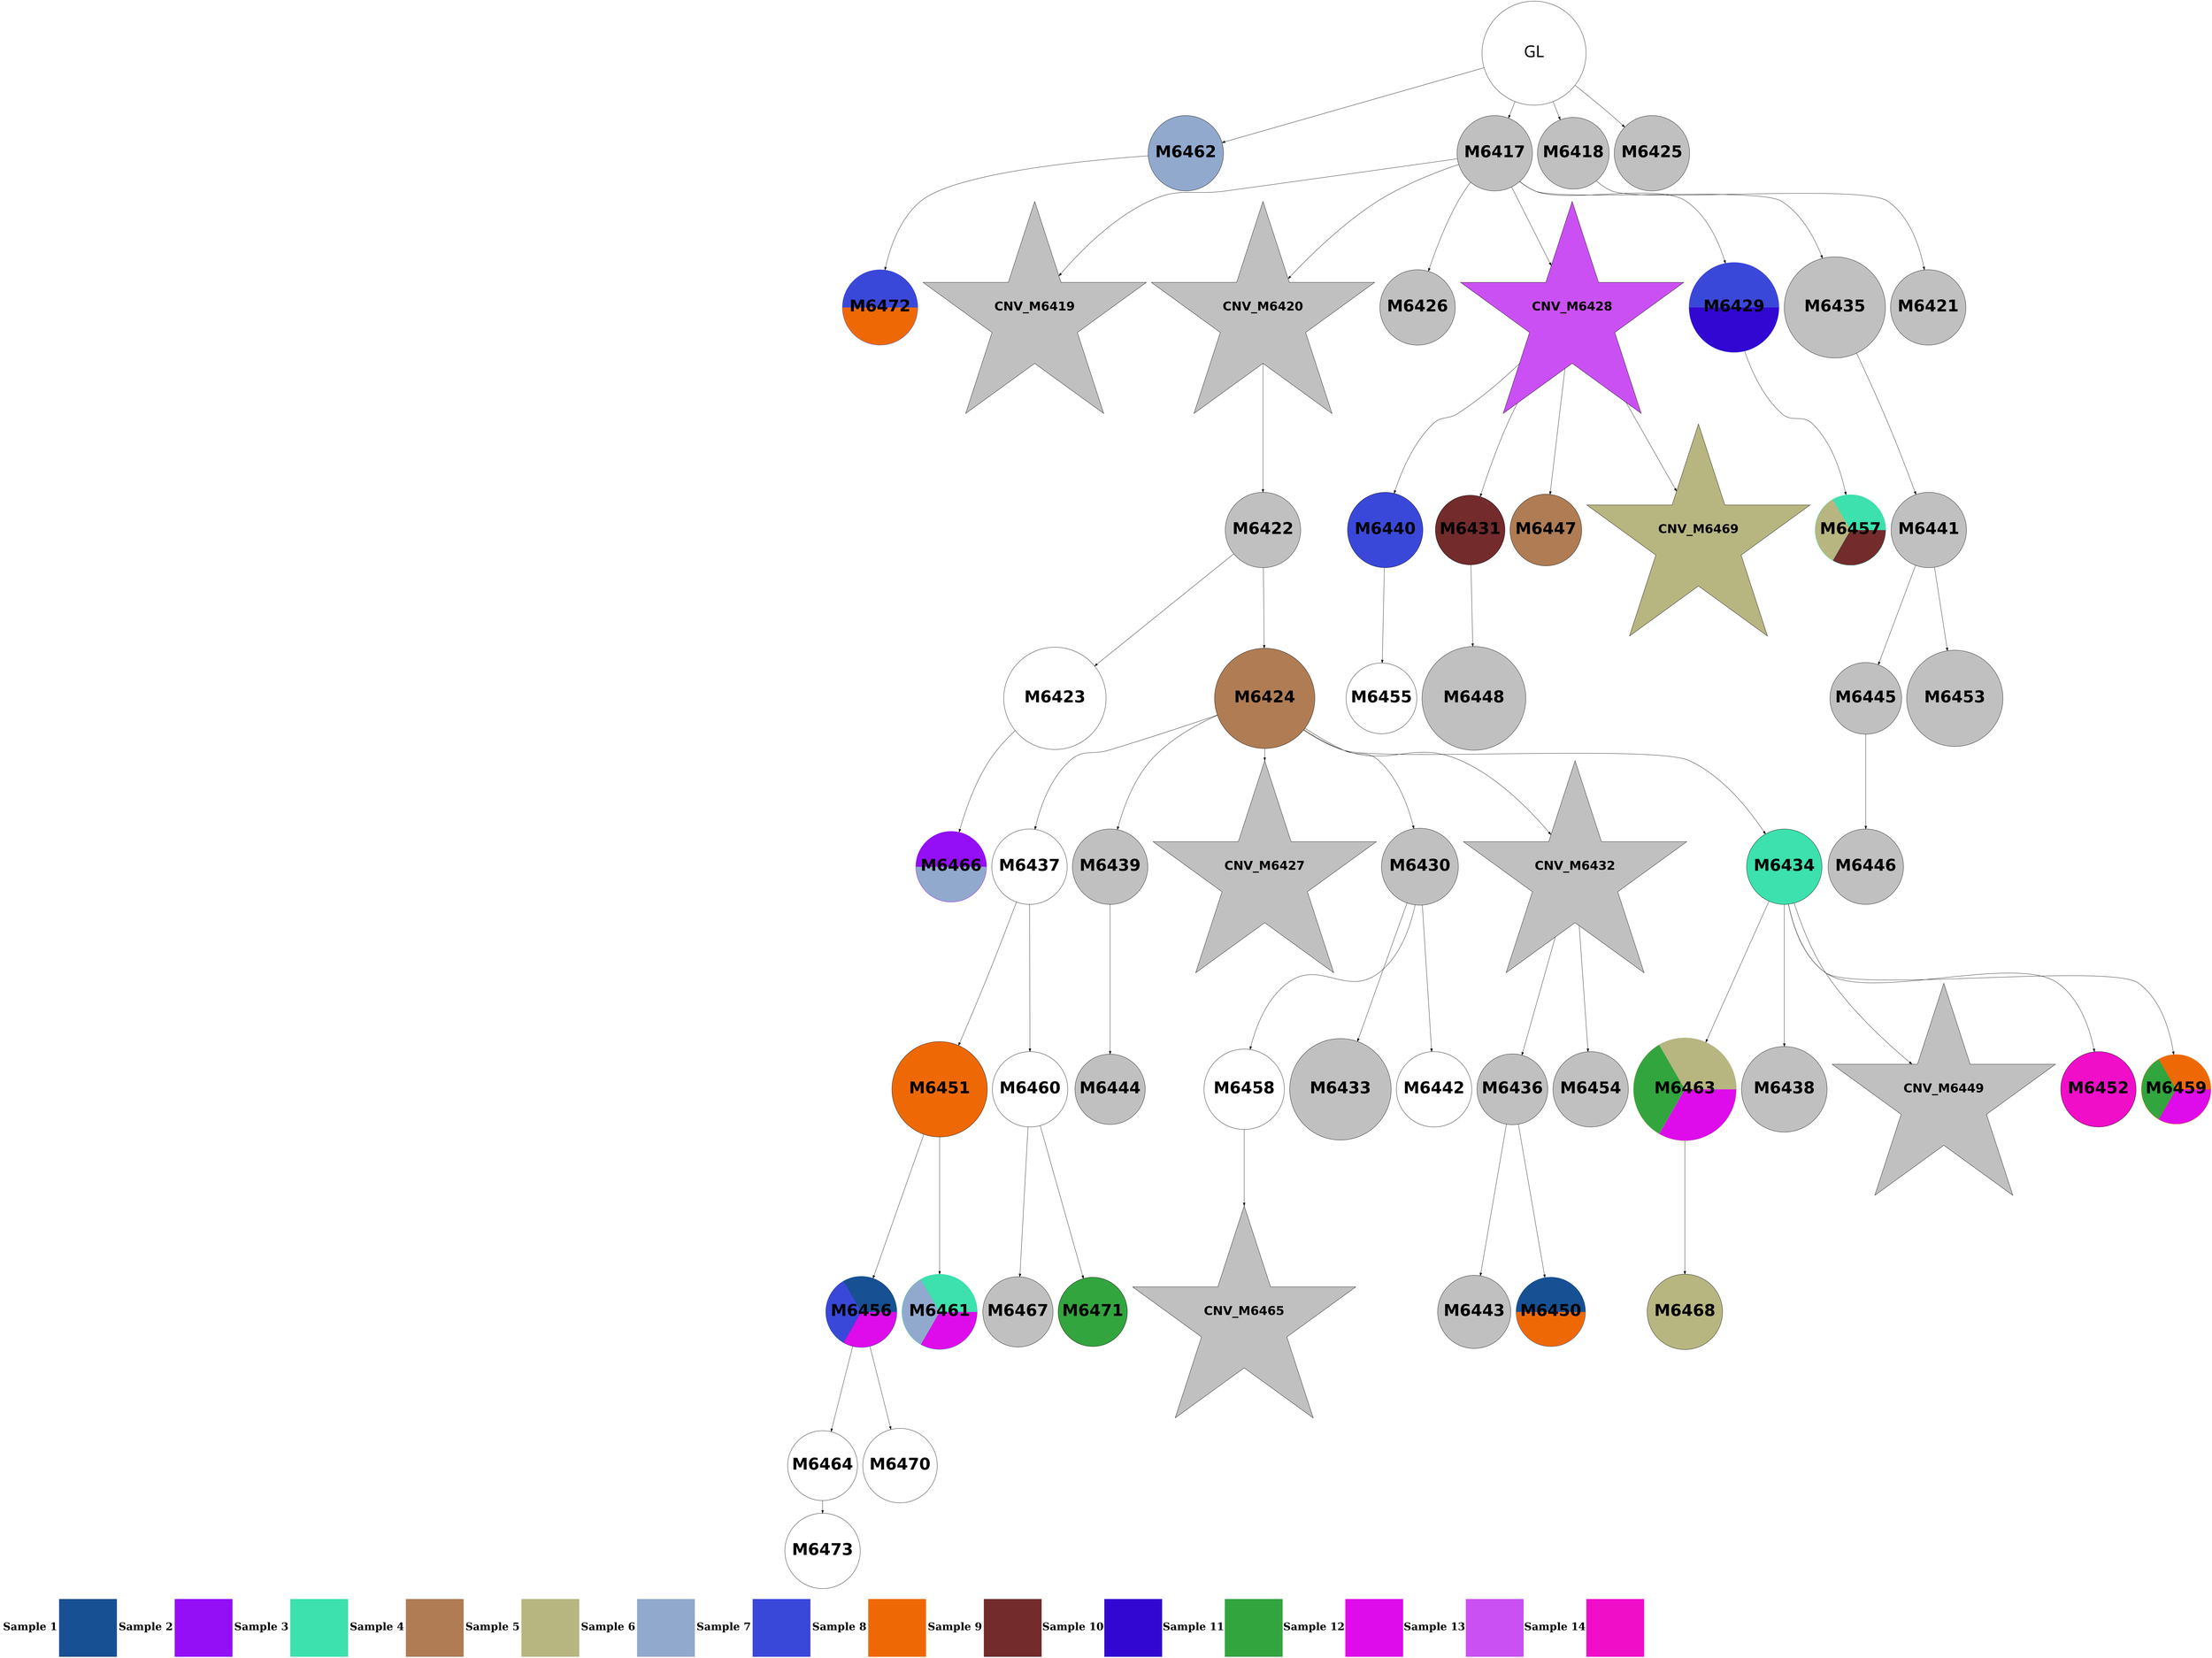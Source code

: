 digraph G { 
rankdir=TB;
6464 -> 6471;
6464 -> 6478;
6465 -> 6479;
6465 -> 6488;
6467 -> 6472;
6468 -> 6483;
6469 -> 6473;
6469 -> 6481;
6473 -> 6474;
6479 -> 6484;
6479 -> 6489;
6484 -> 6492;
6484 -> 6498;
6486 -> 6493;
6488 -> 6495;
6488 -> 6499;
6490 -> 6500;
6491 -> 6496;
6492 -> 6501;
6444 -> 6445;
6444 -> 6446;
6444 -> 6453;
6444 -> 6490;
6445 -> 6447;
6445 -> 6448;
6445 -> 6454;
6445 -> 6456;
6445 -> 6457;
6445 -> 6463;
6446 -> 6449;
6448 -> 6450;
6450 -> 6451;
6450 -> 6452;
6451 -> 6494;
6452 -> 6455;
6452 -> 6458;
6452 -> 6460;
6452 -> 6462;
6452 -> 6465;
6452 -> 6467;
6456 -> 6459;
6456 -> 6468;
6456 -> 6475;
6456 -> 6497;
6457 -> 6485;
6458 -> 6461;
6458 -> 6470;
6458 -> 6486;
6459 -> 6476;
6460 -> 6464;
6460 -> 6482;
6462 -> 6466;
6462 -> 6477;
6462 -> 6480;
6462 -> 6487;
6462 -> 6491;
6463 -> 6469;
6480 [shape=circle style=filled fillcolor="#f00ec9" fontname="helvetica-bold" fontsize=56 label="M6452" width=1.71 height=2 ];
6474 [shape=circle style=filled fillcolor=grey fontname="helvetica-bold" fontsize=56 label="M6446" width=1.57 height=2 ];
6468 [shape=circle style=filled fillcolor="#3a48d9" fontname="helvetica-bold" fontsize=56 label="M6440" width=0.58 height=2 ];
6492 [shape=circle style=filled fillcolor=white fontname="helvetica-bold" fontsize=56 label="M6464" width=2.92 height=2 ];
6482 [shape=circle style=filled fillcolor=grey fontname="helvetica-bold" fontsize=56 label="M6454" width=1.87 height=2 ];
6476 [shape=circle style=filled fillcolor=grey fontname="helvetica-bold" fontsize=56 label="M6448" width=4.99 height=2 ];
6497 [shape=star style=filled fillcolor="#b7b680" fontname="helvetica-bold" fontsize=42 label="CNV_M6469"];
6456 [shape=star style=filled fillcolor="#cb50f3" fontname="helvetica-bold" fontsize=42 label="CNV_M6428"];
6481 [shape=circle style=filled fillcolor=grey fontname="helvetica-bold" fontsize=56 label="M6453" width=4.63 height=2 ];
6478 [shape=circle style=wedged color="#175093:#ee6906" fontname="helvetica-bold" fontsize=56 label="M6450" width=3.04 height=2 ];
6479 [shape=circle style=filled fillcolor="#ee6906" fontname="helvetica-bold" fontsize=56 label="M6451" width=4.58 height=2 ];
6469 [shape=circle style=filled fillcolor=grey fontname="helvetica-bold" fontsize=56 label="M6441" width=0.87 height=2 ];
6457 [shape=circle style=wedged color="#3a48d9:#3207d2" fontname="helvetica-bold" fontsize=56 label="M6429" width=4.32 height=2 ];
6494 [shape=circle style=wedged color="#940ff6:#91a9cd" fontname="helvetica-bold" fontsize=56 label="M6466" width=2.66 height=2 ];
6444 [label="GL" fontname="arial-bold" fontsize=56 width=5 height=5];
6470 [shape=circle style=filled fillcolor=white fontname="helvetica-bold" fontsize=56 label="M6442" width=0.03 height=2 ];
6451 [shape=circle style=filled fillcolor=white fontname="helvetica-bold" fontsize=56 label="M6423" width=4.91 height=2 ];
6447 [shape=star style=filled fillcolor=grey fontname="helvetica-bold" fontsize=42 label="CNV_M6419"];
6450 [shape=circle style=filled fillcolor=grey fontname="helvetica-bold" fontsize=56 label="M6422" width=1.5 height=2 ];
6488 [shape=circle style=filled fillcolor=white fontname="helvetica-bold" fontsize=56 label="M6460" width=0.79 height=2 ];
6455 [shape=star style=filled fillcolor=grey fontname="helvetica-bold" fontsize=42 label="CNV_M6427"];
6458 [shape=circle style=filled fillcolor=grey fontname="helvetica-bold" fontsize=56 label="M6430" width=3.69 height=2 ];
6467 [shape=circle style=filled fillcolor=grey fontname="helvetica-bold" fontsize=56 label="M6439" width=1.66 height=2 ];
6495 [shape=circle style=filled fillcolor=grey fontname="helvetica-bold" fontsize=56 label="M6467" width=3.38 height=2 ];
6472 [shape=circle style=filled fillcolor=grey fontname="helvetica-bold" fontsize=56 label="M6444" width=2.76 height=2 ];
6465 [shape=circle style=filled fillcolor=white fontname="helvetica-bold" fontsize=56 label="M6437" width=1.34 height=2 ];
6453 [shape=circle style=filled fillcolor=grey fontname="helvetica-bold" fontsize=56 label="M6425" width=1.14 height=2 ];
6446 [shape=circle style=filled fillcolor=grey fontname="helvetica-bold" fontsize=56 label="M6418" width=3.44 height=2 ];
6483 [shape=circle style=filled fillcolor=white fontname="helvetica-bold" fontsize=56 label="M6455" width=2.67 height=2 ];
6461 [shape=circle style=filled fillcolor=grey fontname="helvetica-bold" fontsize=56 label="M6433" width=4.87 height=2 ];
6471 [shape=circle style=filled fillcolor=grey fontname="helvetica-bold" fontsize=56 label="M6443" width=3.51 height=2 ];
6466 [shape=circle style=filled fillcolor=grey fontname="helvetica-bold" fontsize=56 label="M6438" width=4.11 height=2 ];
6452 [shape=circle style=filled fillcolor="#af7c54" fontname="helvetica-bold" fontsize=56 label="M6424" width=4.82 height=2 ];
6499 [shape=circle style=filled fillcolor="#32a53e" fontname="helvetica-bold" fontsize=56 label="M6471" width=3.21 height=2 ];
6454 [shape=circle style=filled fillcolor=grey fontname="helvetica-bold" fontsize=56 label="M6426" width=1.41 height=2 ];
6460 [shape=star style=filled fillcolor=grey fontname="helvetica-bold" fontsize=42 label="CNV_M6432"];
6487 [shape=circle style=wedged color="#ee6906:#32a53e:#de0beb" fontname="helvetica-bold" fontsize=56 label="M6459" width=3.08 height=2 ];
6500 [shape=circle style=wedged color="#3a48d9:#ee6906" fontname="helvetica-bold" fontsize=56 label="M6472" width=1.45 height=2 ];
6445 [shape=circle style=filled fillcolor=grey fontname="helvetica-bold" fontsize=56 label="M6417" width=0.42 height=2 ];
6490 [shape=circle style=filled fillcolor="#91a9cd" fontname="helvetica-bold" fontsize=56 label="M6462" width=0.02 height=2 ];
6464 [shape=circle style=filled fillcolor=grey fontname="helvetica-bold" fontsize=56 label="M6436" width=2.7 height=2 ];
6462 [shape=circle style=filled fillcolor="#3ce1ad" fontname="helvetica-bold" fontsize=56 label="M6434" width=0.78 height=2 ];
6449 [shape=circle style=filled fillcolor=grey fontname="helvetica-bold" fontsize=56 label="M6421" width=0.32 height=2 ];
6496 [shape=circle style=filled fillcolor="#b7b680" fontname="helvetica-bold" fontsize=56 label="M6468" width=1.46 height=2 ];
6463 [shape=circle style=filled fillcolor=grey fontname="helvetica-bold" fontsize=56 label="M6435" width=4.86 height=2 ];
6485 [shape=circle style=wedged color="#3ce1ad:#b7b680:#732b2c" fontname="helvetica-bold" fontsize=56 label="M6457" width=2.68 height=2 ];
6484 [shape=circle style=wedged color="#175093:#3a48d9:#de0beb" fontname="helvetica-bold" fontsize=56 label="M6456" width=2.62 height=2 ];
6501 [shape=circle style=filled fillcolor=white fontname="helvetica-bold" fontsize=56 label="M6473" width=0.63 height=2 ];
6486 [shape=circle style=filled fillcolor=white fontname="helvetica-bold" fontsize=56 label="M6458" width=3.86 height=2 ];
6477 [shape=star style=filled fillcolor=grey fontname="helvetica-bold" fontsize=42 label="CNV_M6449"];
6459 [shape=circle style=filled fillcolor="#732b2c" fontname="helvetica-bold" fontsize=56 label="M6431" width=3.02 height=2 ];
6475 [shape=circle style=filled fillcolor="#af7c54" fontname="helvetica-bold" fontsize=56 label="M6447" width=3.44 height=2 ];
6493 [shape=star style=filled fillcolor=grey fontname="helvetica-bold" fontsize=42 label="CNV_M6465"];
6489 [shape=circle style=wedged color="#3ce1ad:#91a9cd:#de0beb" fontname="helvetica-bold" fontsize=56 label="M6461" width=0.11 height=2 ];
6448 [shape=star style=filled fillcolor=grey fontname="helvetica-bold" fontsize=42 label="CNV_M6420"];
6473 [shape=circle style=filled fillcolor=grey fontname="helvetica-bold" fontsize=56 label="M6445" width=2.5 height=2 ];
6498 [shape=circle style=filled fillcolor=white fontname="helvetica-bold" fontsize=56 label="M6470" width=2.09 height=2 ];
6491 [shape=circle style=wedged color="#b7b680:#32a53e:#de0beb" fontname="helvetica-bold" fontsize=56 label="M6463" width=4.95 height=2 ];
{rank=sink;
Legend[shape=none, margin=0, label=<<TABLE border="0" cellborder="0" cellspacing="0"> 
<TR><TD width="200" height="200" colspan="1"><FONT POINT-SIZE="36.0"><B>Sample 1</B></FONT></TD><TD width="200" height="200" colspan="1" BGCOLOR="#175093"></TD>
<TD width="200" height="200" colspan="1"><FONT POINT-SIZE="36.0"><B>Sample 2</B></FONT></TD><TD width="200" height="200" colspan="1" BGCOLOR="#940ff6"></TD>
<TD width="200" height="200" colspan="1"><FONT POINT-SIZE="36.0"><B>Sample 3</B></FONT></TD><TD width="200" height="200" colspan="1" BGCOLOR="#3ce1ad"></TD>
<TD width="200" height="200" colspan="1"><FONT POINT-SIZE="36.0"><B>Sample 4</B></FONT></TD><TD width="200" height="200" colspan="1" BGCOLOR="#af7c54"></TD>
<TD width="200" height="200" colspan="1"><FONT POINT-SIZE="36.0"><B>Sample 5</B></FONT></TD><TD width="200" height="200" colspan="1" BGCOLOR="#b7b680"></TD>
<TD width="200" height="200" colspan="1"><FONT POINT-SIZE="36.0"><B>Sample 6</B></FONT></TD><TD width="200" height="200" colspan="1" BGCOLOR="#91a9cd"></TD>
<TD width="200" height="200" colspan="1"><FONT POINT-SIZE="36.0"><B>Sample 7</B></FONT></TD><TD width="200" height="200" colspan="1" BGCOLOR="#3a48d9"></TD>
<TD width="200" height="200" colspan="1"><FONT POINT-SIZE="36.0"><B>Sample 8</B></FONT></TD><TD width="200" height="200" colspan="1" BGCOLOR="#ee6906"></TD>
<TD width="200" height="200" colspan="1"><FONT POINT-SIZE="36.0"><B>Sample 9</B></FONT></TD><TD width="200" height="200" colspan="1" BGCOLOR="#732b2c"></TD>
<TD width="200" height="200" colspan="1"><FONT POINT-SIZE="36.0"><B>Sample 10</B></FONT></TD><TD width="200" height="200" colspan="1" BGCOLOR="#3207d2"></TD>
<TD width="200" height="200" colspan="1"><FONT POINT-SIZE="36.0"><B>Sample 11</B></FONT></TD><TD width="200" height="200" colspan="1" BGCOLOR="#32a53e"></TD>
<TD width="200" height="200" colspan="1"><FONT POINT-SIZE="36.0"><B>Sample 12</B></FONT></TD><TD width="200" height="200" colspan="1" BGCOLOR="#de0beb"></TD>
<TD width="200" height="200" colspan="1"><FONT POINT-SIZE="36.0"><B>Sample 13</B></FONT></TD><TD width="200" height="200" colspan="1" BGCOLOR="#cb50f3"></TD>
<TD width="200" height="200" colspan="1"><FONT POINT-SIZE="36.0"><B>Sample 14</B></FONT></TD><TD width="200" height="200" colspan="1" BGCOLOR="#f00ec9"></TD>
</TR></TABLE>>];
} 
}
